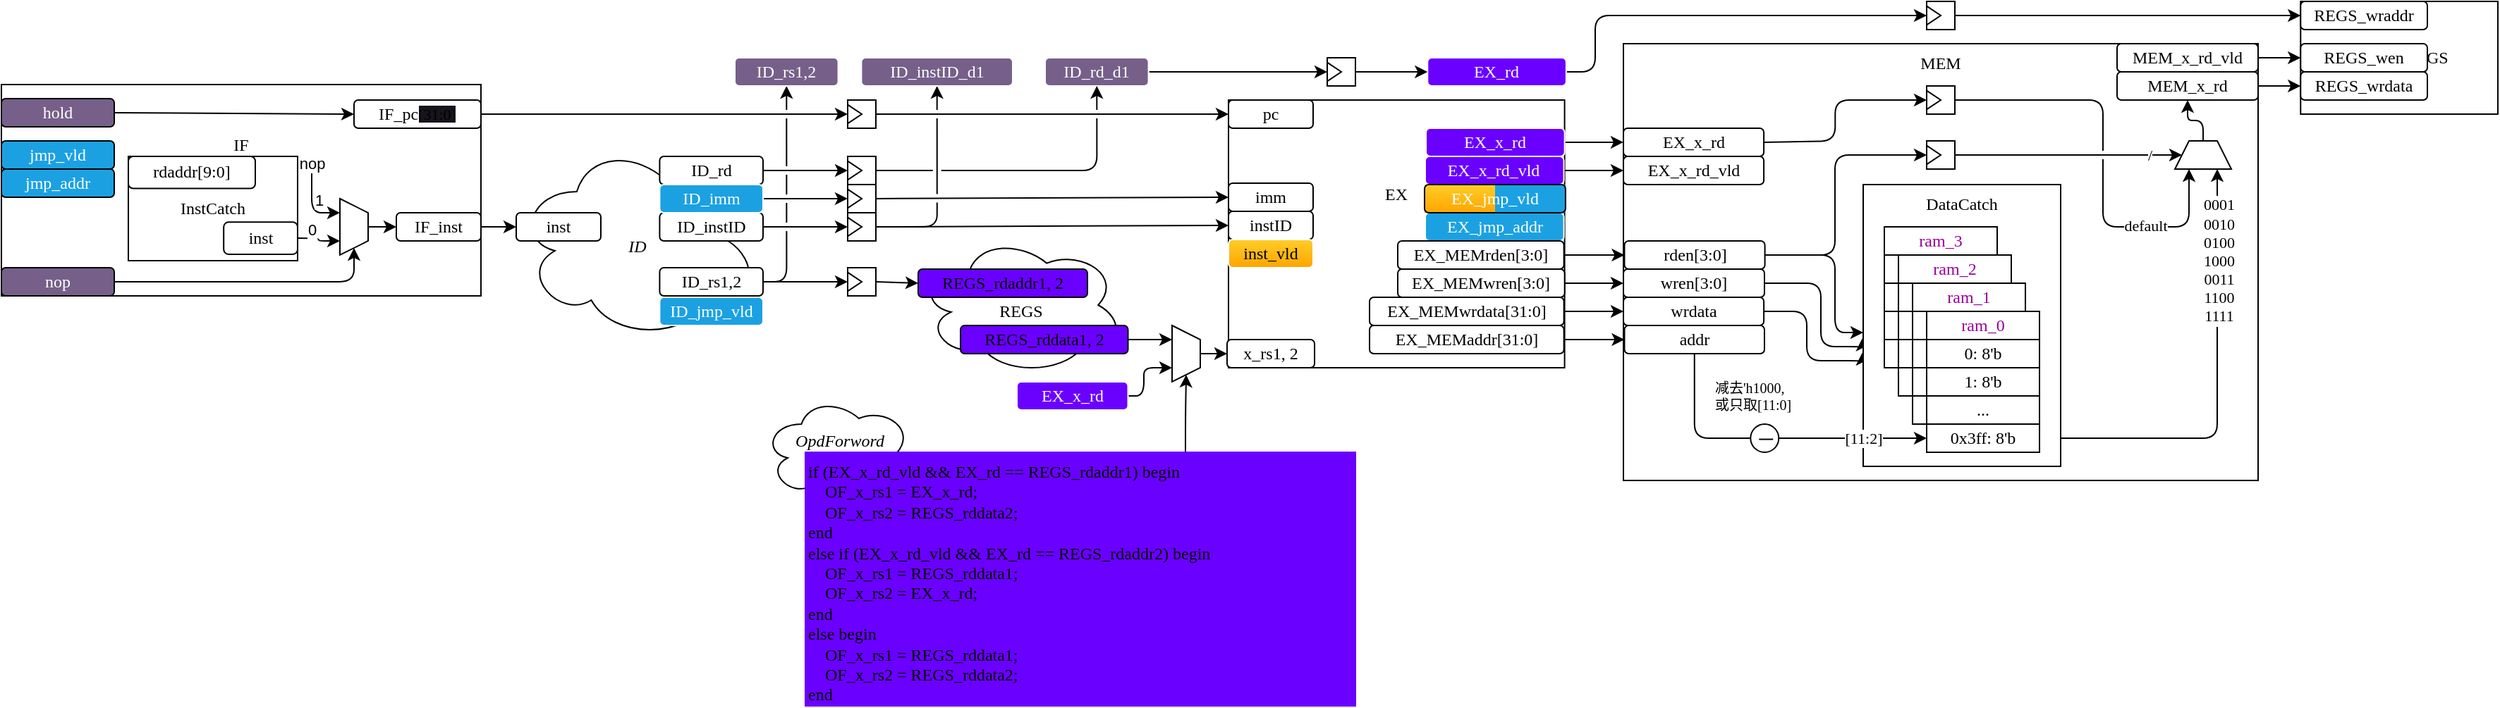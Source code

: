 <mxfile>
    <diagram id="YQ9wzQnn78EDyqOodPP7" name="第 1 页">
        <mxGraphModel dx="1940" dy="973" grid="1" gridSize="10" guides="1" tooltips="1" connect="1" arrows="1" fold="1" page="1" pageScale="1" pageWidth="1920" pageHeight="1200" math="0" shadow="0">
            <root>
                <mxCell id="0"/>
                <mxCell id="1" parent="0"/>
                <mxCell id="464" value="&lt;span style=&quot;font-size: 12px;&quot;&gt;&lt;span&gt;REGS&lt;/span&gt;&lt;br&gt;&lt;/span&gt;" style="ellipse;shape=cloud;whiteSpace=wrap;html=1;hachureGap=4;fontFamily=Fira Code;fontSize=20;verticalAlign=middle;fontStyle=0" parent="1" vertex="1">
                    <mxGeometry x="680" y="386" width="145.85" height="99" as="geometry"/>
                </mxCell>
                <mxCell id="375" value="&lt;span style=&quot;font-size: 12px;&quot;&gt;&lt;i&gt;ID&lt;/i&gt;&lt;br&gt;&lt;/span&gt;" style="ellipse;shape=cloud;whiteSpace=wrap;html=1;hachureGap=4;fontFamily=Fira Code;fontSize=20;verticalAlign=middle;" parent="1" vertex="1">
                    <mxGeometry x="395" y="320" width="171.7" height="140" as="geometry"/>
                </mxCell>
                <mxCell id="214" value="MEM" style="rounded=0;whiteSpace=wrap;html=1;strokeColor=default;fontFamily=Fira Code;fontSize=12;fontColor=default;fillColor=default;verticalAlign=top;" parent="1" vertex="1">
                    <mxGeometry x="1180" y="250" width="450" height="310" as="geometry"/>
                </mxCell>
                <mxCell id="39" value="EX&lt;br&gt;&lt;br&gt;&lt;br&gt;&lt;br&gt;&lt;br&gt;" style="rounded=0;whiteSpace=wrap;html=1;strokeColor=default;fontFamily=Fira Code;fontSize=12;fontColor=default;fillColor=default;" parent="1" vertex="1">
                    <mxGeometry x="900" y="290" width="238.3" height="190" as="geometry"/>
                </mxCell>
                <mxCell id="60" style="edgeStyle=orthogonalEdgeStyle;html=1;exitX=1;exitY=0.5;exitDx=0;exitDy=0;fontFamily=Fira Code;entryX=0;entryY=0.5;entryDx=0;entryDy=0;" parent="1" source="100" target="48" edge="1">
                    <mxGeometry relative="1" as="geometry">
                        <mxPoint x="658.3" y="285" as="sourcePoint"/>
                        <Array as="points"/>
                        <mxPoint x="810" y="300" as="targetPoint"/>
                    </mxGeometry>
                </mxCell>
                <mxCell id="99" value="" style="group;fontFamily=Fira Code;" parent="1" vertex="1" connectable="0">
                    <mxGeometry x="630" y="290" width="20" height="20" as="geometry"/>
                </mxCell>
                <mxCell id="100" value="" style="rounded=0;whiteSpace=wrap;html=1;fontFamily=Fira Code;" parent="99" vertex="1">
                    <mxGeometry width="20" height="20" as="geometry"/>
                </mxCell>
                <mxCell id="101" value="" style="triangle;whiteSpace=wrap;html=1;fontFamily=Fira Code;" parent="99" vertex="1">
                    <mxGeometry y="3.333" width="10" height="13.333" as="geometry"/>
                </mxCell>
                <mxCell id="45" value="x_rs1, 2" style="rounded=1;whiteSpace=wrap;html=1;strokeColor=default;fontFamily=Fira Code;fontSize=12;fontColor=default;fillColor=default;glass=0;shadow=0;" parent="1" vertex="1">
                    <mxGeometry x="898.98" y="460" width="62.04" height="20" as="geometry"/>
                </mxCell>
                <mxCell id="46" value="EX_jmp_addr" style="rounded=1;whiteSpace=wrap;html=1;strokeColor=#FFFFFF;fontFamily=Fira Code;fontSize=12;fontColor=#ffffff;fillColor=#1ba1e2;glass=0;shadow=0;" parent="1" vertex="1">
                    <mxGeometry x="1039.52" y="370" width="98.3" height="20" as="geometry"/>
                </mxCell>
                <mxCell id="291" style="edgeStyle=orthogonalEdgeStyle;html=1;exitX=1;exitY=0.5;exitDx=0;exitDy=0;fontFamily=Fira Code;entryX=0;entryY=0.5;entryDx=0;entryDy=0;" parent="1" source="47" target="290" edge="1">
                    <mxGeometry relative="1" as="geometry">
                        <Array as="points">
                            <mxPoint x="1150" y="340"/>
                            <mxPoint x="1150" y="340"/>
                        </Array>
                        <mxPoint x="1190" y="300" as="targetPoint"/>
                    </mxGeometry>
                </mxCell>
                <mxCell id="47" value="EX_x_rd_vld" style="rounded=1;whiteSpace=wrap;html=1;strokeColor=#FFFFFF;fontFamily=Fira Code;fontSize=12;fontColor=#ffffff;fillColor=#6a00ff;glass=0;shadow=0;" parent="1" vertex="1">
                    <mxGeometry x="1039.48" y="329.98" width="98.3" height="20" as="geometry"/>
                </mxCell>
                <mxCell id="48" value="pc" style="rounded=1;whiteSpace=wrap;html=1;strokeColor=default;fontFamily=Fira Code;fontSize=12;fontColor=default;fillColor=default;glass=0;shadow=0;" parent="1" vertex="1">
                    <mxGeometry x="900" y="290" width="60" height="20" as="geometry"/>
                </mxCell>
                <mxCell id="49" value="instID" style="rounded=1;whiteSpace=wrap;html=1;strokeColor=default;fontFamily=Fira Code;fontSize=12;fontColor=default;fillColor=default;glass=0;shadow=0;" parent="1" vertex="1">
                    <mxGeometry x="900" y="369" width="60" height="20" as="geometry"/>
                </mxCell>
                <mxCell id="50" value="imm" style="rounded=1;whiteSpace=wrap;html=1;strokeColor=default;fontFamily=Fira Code;fontSize=12;fontColor=default;fillColor=default;glass=0;shadow=0;" parent="1" vertex="1">
                    <mxGeometry x="900" y="349" width="60" height="20" as="geometry"/>
                </mxCell>
                <mxCell id="236" style="edgeStyle=orthogonalEdgeStyle;html=1;exitX=1;exitY=0.5;exitDx=0;exitDy=0;entryX=0;entryY=0.5;entryDx=0;entryDy=0;fontSize=10;fontFamily=Fira Code;" parent="1" source="170" target="218" edge="1">
                    <mxGeometry relative="1" as="geometry">
                        <Array as="points"/>
                        <mxPoint x="1189.86" y="460" as="targetPoint"/>
                    </mxGeometry>
                </mxCell>
                <mxCell id="170" value="EX_MEMaddr[31:0]" style="rounded=1;whiteSpace=wrap;html=1;strokeColor=default;fontFamily=Fira Code;fontSize=12;fontColor=default;fillColor=default;glass=0;shadow=0;" parent="1" vertex="1">
                    <mxGeometry x="1000" y="450" width="137.82" height="20" as="geometry"/>
                </mxCell>
                <mxCell id="185" style="edgeStyle=orthogonalEdgeStyle;jumpStyle=gap;html=1;exitX=1;exitY=0.5;exitDx=0;exitDy=0;fontFamily=Fira Code;entryX=0;entryY=0.5;entryDx=0;entryDy=0;" parent="1" source="181" target="200" edge="1">
                    <mxGeometry relative="1" as="geometry">
                        <mxPoint x="1160" y="300" as="targetPoint"/>
                        <Array as="points"/>
                    </mxGeometry>
                </mxCell>
                <mxCell id="181" value="EX_x_rd" style="rounded=1;whiteSpace=wrap;html=1;strokeColor=#FFFFFF;fontFamily=Fira Code;fontSize=12;fontColor=#ffffff;fillColor=#6a00ff;glass=0;shadow=0;" parent="1" vertex="1">
                    <mxGeometry x="1040.04" y="310" width="98.3" height="20" as="geometry"/>
                </mxCell>
                <mxCell id="182" value="" style="group;fontFamily=Fira Code;" parent="1" vertex="1" connectable="0">
                    <mxGeometry x="1395.0" y="220" width="20" height="20" as="geometry"/>
                </mxCell>
                <mxCell id="183" value="" style="rounded=0;whiteSpace=wrap;html=1;fontFamily=Fira Code;" parent="182" vertex="1">
                    <mxGeometry width="20" height="20" as="geometry"/>
                </mxCell>
                <mxCell id="184" value="" style="triangle;whiteSpace=wrap;html=1;fontFamily=Fira Code;" parent="182" vertex="1">
                    <mxGeometry y="3.333" width="10" height="13.333" as="geometry"/>
                </mxCell>
                <mxCell id="313" style="edgeStyle=orthogonalEdgeStyle;jumpStyle=gap;html=1;exitX=1;exitY=0.5;exitDx=0;exitDy=0;entryX=0;entryY=0.5;entryDx=0;entryDy=0;fontFamily=Fira Code;" parent="1" source="200" target="312" edge="1">
                    <mxGeometry relative="1" as="geometry">
                        <Array as="points">
                            <mxPoint x="1330.14" y="319"/>
                            <mxPoint x="1330.14" y="290"/>
                        </Array>
                    </mxGeometry>
                </mxCell>
                <mxCell id="200" value="EX_x_rd" style="rounded=1;whiteSpace=wrap;html=1;strokeColor=default;fontFamily=Fira Code;fontSize=12;fontColor=default;fillColor=default;glass=0;shadow=0;" parent="1" vertex="1">
                    <mxGeometry x="1180.0" y="309.98" width="99.56" height="20" as="geometry"/>
                </mxCell>
                <mxCell id="203" style="edgeStyle=orthogonalEdgeStyle;html=1;exitX=1;exitY=0.5;exitDx=0;exitDy=0;fontFamily=Fira Code;entryX=0;entryY=0.5;entryDx=0;entryDy=0;" parent="1" source="201" target="202" edge="1">
                    <mxGeometry relative="1" as="geometry">
                        <Array as="points">
                            <mxPoint x="1150" y="440"/>
                        </Array>
                        <mxPoint x="1150" y="430" as="targetPoint"/>
                    </mxGeometry>
                </mxCell>
                <mxCell id="201" value="EX_MEMwrdata[31:0]" style="rounded=1;whiteSpace=wrap;html=1;strokeColor=default;fontFamily=Fira Code;fontSize=12;fontColor=default;fillColor=default;glass=0;shadow=0;" parent="1" vertex="1">
                    <mxGeometry x="1000" y="430" width="137.82" height="20" as="geometry"/>
                </mxCell>
                <mxCell id="364" style="edgeStyle=orthogonalEdgeStyle;html=1;exitX=1;exitY=0.5;exitDx=0;exitDy=0;entryX=-0.005;entryY=0.597;entryDx=0;entryDy=0;entryPerimeter=0;" parent="1" source="202" target="337" edge="1">
                    <mxGeometry relative="1" as="geometry">
                        <Array as="points">
                            <mxPoint x="1310.0" y="440"/>
                            <mxPoint x="1310.0" y="475"/>
                        </Array>
                    </mxGeometry>
                </mxCell>
                <mxCell id="202" value="wrdata" style="rounded=1;whiteSpace=wrap;html=1;strokeColor=default;fontFamily=Fira Code;fontSize=12;fontColor=default;fillColor=default;glass=0;shadow=0;" parent="1" vertex="1">
                    <mxGeometry x="1180.0" y="430" width="99.56" height="20" as="geometry"/>
                </mxCell>
                <mxCell id="218" value="addr" style="rounded=1;whiteSpace=wrap;html=1;strokeColor=default;fontFamily=Fira Code;fontSize=12;fontColor=default;fillColor=default;glass=0;shadow=0;" parent="1" vertex="1">
                    <mxGeometry x="1180.74" y="450" width="99.26" height="20" as="geometry"/>
                </mxCell>
                <mxCell id="237" value="减去'h1000,&lt;br&gt;或只取[11:0]&lt;br&gt;" style="text;strokeColor=none;fillColor=none;align=left;verticalAlign=middle;spacingLeft=4;spacingRight=4;overflow=hidden;points=[[0,0.5],[1,0.5]];portConstraint=eastwest;rotatable=0;whiteSpace=wrap;html=1;sketch=0;fontSize=10;fontFamily=Fira Code;" parent="1" vertex="1">
                    <mxGeometry x="1239.14" y="485" width="84" height="30" as="geometry"/>
                </mxCell>
                <mxCell id="363" style="edgeStyle=orthogonalEdgeStyle;html=1;exitX=1;exitY=0.5;exitDx=0;exitDy=0;entryX=-0.005;entryY=0.546;entryDx=0;entryDy=0;entryPerimeter=0;" parent="1" source="288" target="337" edge="1">
                    <mxGeometry relative="1" as="geometry">
                        <Array as="points">
                            <mxPoint x="1320.0" y="420"/>
                            <mxPoint x="1320.0" y="465"/>
                            <mxPoint x="1349.0" y="465"/>
                        </Array>
                    </mxGeometry>
                </mxCell>
                <mxCell id="288" value="wren[3:0]" style="rounded=1;whiteSpace=wrap;html=1;strokeColor=default;fontFamily=Fira Code;fontSize=12;fontColor=default;fillColor=default;glass=0;shadow=0;" parent="1" vertex="1">
                    <mxGeometry x="1180.0" y="410" width="100" height="20" as="geometry"/>
                </mxCell>
                <mxCell id="319" style="edgeStyle=orthogonalEdgeStyle;jumpStyle=gap;html=1;exitX=1;exitY=0.5;exitDx=0;exitDy=0;entryX=0;entryY=0.5;entryDx=0;entryDy=0;fontFamily=Fira Code;" parent="1" source="289" target="305" edge="1">
                    <mxGeometry relative="1" as="geometry">
                        <Array as="points">
                            <mxPoint x="1330.0" y="400"/>
                            <mxPoint x="1330.0" y="329"/>
                        </Array>
                    </mxGeometry>
                </mxCell>
                <mxCell id="361" style="edgeStyle=orthogonalEdgeStyle;html=1;exitX=1;exitY=0.5;exitDx=0;exitDy=0;" parent="1" source="289" target="337" edge="1">
                    <mxGeometry relative="1" as="geometry">
                        <Array as="points">
                            <mxPoint x="1330.0" y="400"/>
                            <mxPoint x="1330.0" y="455"/>
                        </Array>
                    </mxGeometry>
                </mxCell>
                <mxCell id="289" value="rden[3:0]" style="rounded=1;whiteSpace=wrap;html=1;strokeColor=default;fontFamily=Fira Code;fontSize=12;fontColor=default;fillColor=default;glass=0;shadow=0;" parent="1" vertex="1">
                    <mxGeometry x="1180.74" y="390" width="99.56" height="20" as="geometry"/>
                </mxCell>
                <mxCell id="290" value="EX_x_rd_vld" style="rounded=1;whiteSpace=wrap;html=1;strokeColor=default;fontFamily=Fira Code;fontSize=12;fontColor=default;fillColor=default;glass=0;shadow=0;" parent="1" vertex="1">
                    <mxGeometry x="1180.0" y="330" width="99.56" height="20" as="geometry"/>
                </mxCell>
                <mxCell id="298" style="edgeStyle=orthogonalEdgeStyle;html=1;exitX=1;exitY=0.5;exitDx=0;exitDy=0;entryX=0;entryY=0.5;entryDx=0;entryDy=0;fontFamily=Fira Code;" parent="1" source="292" target="288" edge="1">
                    <mxGeometry relative="1" as="geometry">
                        <Array as="points">
                            <mxPoint x="1160" y="420"/>
                            <mxPoint x="1160" y="420"/>
                        </Array>
                    </mxGeometry>
                </mxCell>
                <mxCell id="292" value="EX_MEMwren[3:0]" style="rounded=1;whiteSpace=wrap;html=1;strokeColor=default;fontFamily=Fira Code;fontSize=12;fontColor=default;fillColor=default;glass=0;shadow=0;" parent="1" vertex="1">
                    <mxGeometry x="1020" y="410" width="118.34" height="20" as="geometry"/>
                </mxCell>
                <mxCell id="297" style="edgeStyle=orthogonalEdgeStyle;html=1;exitX=1;exitY=0.5;exitDx=0;exitDy=0;fontFamily=Fira Code;entryX=0;entryY=0.5;entryDx=0;entryDy=0;" parent="1" source="293" target="289" edge="1">
                    <mxGeometry relative="1" as="geometry">
                        <Array as="points">
                            <mxPoint x="1150" y="400"/>
                            <mxPoint x="1150" y="400"/>
                        </Array>
                        <mxPoint x="1259.86" y="400" as="targetPoint"/>
                    </mxGeometry>
                </mxCell>
                <mxCell id="293" value="EX_MEMrden[3:0]" style="rounded=1;whiteSpace=wrap;html=1;strokeColor=default;fontFamily=Fira Code;fontSize=12;fontColor=default;fillColor=default;glass=0;shadow=0;" parent="1" vertex="1">
                    <mxGeometry x="1020" y="390" width="117.82" height="20" as="geometry"/>
                </mxCell>
                <mxCell id="335" style="edgeStyle=orthogonalEdgeStyle;html=1;exitX=1;exitY=0.5;exitDx=0;exitDy=0;entryX=0;entryY=0.5;entryDx=0;entryDy=0;fontFamily=Fira Code;" parent="1" source="299" target="331" edge="1">
                    <mxGeometry relative="1" as="geometry"/>
                </mxCell>
                <mxCell id="299" value="MEM_x_rd_vld" style="rounded=1;whiteSpace=wrap;html=1;strokeColor=default;fontFamily=Fira Code;fontSize=12;fontColor=default;fillColor=default;glass=0;shadow=0;" parent="1" vertex="1">
                    <mxGeometry x="1530" y="250" width="100" height="20" as="geometry"/>
                </mxCell>
                <mxCell id="336" style="edgeStyle=orthogonalEdgeStyle;html=1;exitX=1;exitY=0.5;exitDx=0;exitDy=0;entryX=0;entryY=0.5;entryDx=0;entryDy=0;fontFamily=Fira Code;" parent="1" source="300" target="333" edge="1">
                    <mxGeometry relative="1" as="geometry"/>
                </mxCell>
                <mxCell id="300" value="MEM_x_rd" style="rounded=1;whiteSpace=wrap;html=1;strokeColor=default;fontFamily=Fira Code;fontSize=12;fontColor=default;fillColor=default;glass=0;shadow=0;" parent="1" vertex="1">
                    <mxGeometry x="1530" y="270" width="100" height="20" as="geometry"/>
                </mxCell>
                <mxCell id="322" style="edgeStyle=orthogonalEdgeStyle;jumpStyle=gap;html=1;exitX=0.5;exitY=0;exitDx=0;exitDy=0;entryX=0.5;entryY=1;entryDx=0;entryDy=0;fontFamily=Fira Code;" parent="1" source="301" target="300" edge="1">
                    <mxGeometry relative="1" as="geometry"/>
                </mxCell>
                <mxCell id="301" value="" style="shape=trapezoid;perimeter=trapezoidPerimeter;whiteSpace=wrap;html=1;fixedSize=1;direction=east;size=10;fontFamily=Fira Code;" parent="1" vertex="1">
                    <mxGeometry x="1571.02" y="319" width="40" height="20" as="geometry"/>
                </mxCell>
                <mxCell id="303" value="" style="group;fontFamily=Fira Code;" parent="1" vertex="1" connectable="0">
                    <mxGeometry x="1395.0" y="319" width="20" height="20" as="geometry"/>
                </mxCell>
                <mxCell id="304" value="" style="rounded=0;whiteSpace=wrap;html=1;fontFamily=Fira Code;" parent="303" vertex="1">
                    <mxGeometry width="20" height="20" as="geometry"/>
                </mxCell>
                <mxCell id="305" value="" style="triangle;whiteSpace=wrap;html=1;fontFamily=Fira Code;" parent="303" vertex="1">
                    <mxGeometry y="3.333" width="10" height="13.333" as="geometry"/>
                </mxCell>
                <mxCell id="310" value="" style="group;fontFamily=Fira Code;" parent="1" vertex="1" connectable="0">
                    <mxGeometry x="1395.0" y="280" width="20" height="20" as="geometry"/>
                </mxCell>
                <mxCell id="311" value="" style="rounded=0;whiteSpace=wrap;html=1;fontFamily=Fira Code;" parent="310" vertex="1">
                    <mxGeometry width="20" height="20" as="geometry"/>
                </mxCell>
                <mxCell id="312" value="" style="triangle;whiteSpace=wrap;html=1;fontFamily=Fira Code;" parent="310" vertex="1">
                    <mxGeometry y="3.333" width="10" height="13.333" as="geometry"/>
                </mxCell>
                <mxCell id="330" value="&amp;nbsp; &amp;nbsp; &amp;nbsp; &amp;nbsp; &amp;nbsp; &amp;nbsp; &amp;nbsp;REGS" style="rounded=0;whiteSpace=wrap;html=1;strokeColor=default;fontFamily=Fira Code;fontSize=12;fontColor=default;fillColor=default;" parent="1" vertex="1">
                    <mxGeometry x="1660.14" y="220" width="139.86" height="80" as="geometry"/>
                </mxCell>
                <mxCell id="331" value="REGS_wen" style="rounded=1;whiteSpace=wrap;html=1;strokeColor=default;fontFamily=Fira Code;fontSize=12;fontColor=default;fillColor=default;glass=0;shadow=0;" parent="1" vertex="1">
                    <mxGeometry x="1660.14" y="250" width="89.86" height="20" as="geometry"/>
                </mxCell>
                <mxCell id="332" value="REGS_wraddr" style="rounded=1;whiteSpace=wrap;html=1;strokeColor=default;fontFamily=Fira Code;fontSize=12;fontColor=default;fillColor=default;glass=0;shadow=0;" parent="1" vertex="1">
                    <mxGeometry x="1660.14" y="220" width="89.86" height="20" as="geometry"/>
                </mxCell>
                <mxCell id="333" value="REGS_wrdata" style="rounded=1;whiteSpace=wrap;html=1;strokeColor=default;fontFamily=Fira Code;fontSize=12;fontColor=default;fillColor=default;glass=0;shadow=0;" parent="1" vertex="1">
                    <mxGeometry x="1660.14" y="270" width="89.86" height="20" as="geometry"/>
                </mxCell>
                <mxCell id="334" style="edgeStyle=orthogonalEdgeStyle;html=1;exitX=1;exitY=0.5;exitDx=0;exitDy=0;entryX=0;entryY=0.5;entryDx=0;entryDy=0;fontFamily=Fira Code;" parent="1" source="183" target="332" edge="1">
                    <mxGeometry relative="1" as="geometry">
                        <mxPoint x="1670.0" y="180.333" as="targetPoint"/>
                        <Array as="points">
                            <mxPoint x="1530.14" y="230"/>
                            <mxPoint x="1530.14" y="230"/>
                        </Array>
                    </mxGeometry>
                </mxCell>
                <mxCell id="351" style="edgeStyle=orthogonalEdgeStyle;jumpStyle=gap;html=1;exitX=1;exitY=0.5;exitDx=0;exitDy=0;entryX=0.75;entryY=1;entryDx=0;entryDy=0;fontFamily=Fira Code;" parent="1" source="285" target="301" edge="1">
                    <mxGeometry relative="1" as="geometry"/>
                </mxCell>
                <mxCell id="357" value="0001&lt;br&gt;0010&lt;br&gt;0100&lt;br&gt;1000&lt;br&gt;0011&lt;br&gt;1100&lt;br&gt;1111" style="edgeLabel;html=1;align=center;verticalAlign=middle;resizable=0;points=[];fontFamily=Fira Code;" parent="351" vertex="1" connectable="0">
                    <mxGeometry x="0.594" y="-1" relative="1" as="geometry">
                        <mxPoint as="offset"/>
                    </mxGeometry>
                </mxCell>
                <mxCell id="352" style="edgeStyle=orthogonalEdgeStyle;jumpStyle=gap;html=1;exitX=1;exitY=0.5;exitDx=0;exitDy=0;entryX=0;entryY=0.5;entryDx=0;entryDy=0;fontFamily=Fira Code;" parent="1" source="304" target="301" edge="1">
                    <mxGeometry relative="1" as="geometry"/>
                </mxCell>
                <mxCell id="359" value="/" style="edgeLabel;html=1;align=center;verticalAlign=middle;resizable=0;points=[];fontFamily=Fira Code;" parent="352" vertex="1" connectable="0">
                    <mxGeometry x="0.807" relative="1" as="geometry">
                        <mxPoint x="-8" as="offset"/>
                    </mxGeometry>
                </mxCell>
                <mxCell id="353" style="edgeStyle=orthogonalEdgeStyle;jumpStyle=gap;html=1;exitX=1;exitY=0.5;exitDx=0;exitDy=0;entryX=0.25;entryY=1;entryDx=0;entryDy=0;fontFamily=Fira Code;" parent="1" source="311" target="301" edge="1">
                    <mxGeometry relative="1" as="geometry">
                        <Array as="points">
                            <mxPoint x="1520.0" y="290"/>
                            <mxPoint x="1520.0" y="380"/>
                            <mxPoint x="1581.0" y="380"/>
                        </Array>
                    </mxGeometry>
                </mxCell>
                <mxCell id="356" value="default" style="edgeLabel;html=1;align=center;verticalAlign=middle;resizable=0;points=[];fontFamily=Fira Code;" parent="353" vertex="1" connectable="0">
                    <mxGeometry x="0.601" relative="1" as="geometry">
                        <mxPoint x="-13" y="-1" as="offset"/>
                    </mxGeometry>
                </mxCell>
                <mxCell id="372" style="edgeStyle=orthogonalEdgeStyle;html=1;exitX=1;exitY=0.5;exitDx=0;exitDy=0;entryX=0;entryY=0.5;entryDx=0;entryDy=0;" parent="1" source="108" target="101" edge="1">
                    <mxGeometry relative="1" as="geometry">
                        <mxPoint x="399.86" y="299.942" as="targetPoint"/>
                    </mxGeometry>
                </mxCell>
                <mxCell id="405" style="edgeStyle=orthogonalEdgeStyle;html=1;exitX=1;exitY=0.5;exitDx=0;exitDy=0;entryX=0.25;entryY=1;entryDx=0;entryDy=0;" parent="1" source="33" target="404" edge="1">
                    <mxGeometry relative="1" as="geometry">
                        <mxPoint x="820" y="460" as="targetPoint"/>
                    </mxGeometry>
                </mxCell>
                <mxCell id="406" style="edgeStyle=orthogonalEdgeStyle;html=1;exitX=0.5;exitY=0;exitDx=0;exitDy=0;entryX=0;entryY=0.5;entryDx=0;entryDy=0;" parent="1" source="404" target="45" edge="1">
                    <mxGeometry relative="1" as="geometry"/>
                </mxCell>
                <mxCell id="404" value="" style="shape=trapezoid;perimeter=trapezoidPerimeter;whiteSpace=wrap;html=1;fixedSize=1;direction=south;size=10;fontFamily=Fira Code;" parent="1" vertex="1">
                    <mxGeometry x="860" y="450" width="20" height="40" as="geometry"/>
                </mxCell>
                <mxCell id="415" style="edgeStyle=orthogonalEdgeStyle;html=1;exitX=1;exitY=0.5;exitDx=0;exitDy=0;entryX=0.75;entryY=1;entryDx=0;entryDy=0;" parent="1" source="414" target="404" edge="1">
                    <mxGeometry relative="1" as="geometry">
                        <mxPoint x="820" y="480" as="targetPoint"/>
                        <Array as="points">
                            <mxPoint x="840" y="500"/>
                            <mxPoint x="840" y="480"/>
                        </Array>
                    </mxGeometry>
                </mxCell>
                <mxCell id="419" style="edgeStyle=orthogonalEdgeStyle;html=1;exitX=0.691;exitY=-0.001;exitDx=0;exitDy=0;entryX=1;entryY=0.5;entryDx=0;entryDy=0;fontFamily=Fira Code;exitPerimeter=0;" parent="1" source="416" target="404" edge="1">
                    <mxGeometry relative="1" as="geometry"/>
                </mxCell>
                <mxCell id="414" value="EX_x_rd" style="rounded=1;whiteSpace=wrap;html=1;strokeColor=#FFFFFF;fontFamily=Fira Code;fontSize=12;fontColor=#ffffff;fillColor=#6a00ff;glass=0;shadow=0;" parent="1" vertex="1">
                    <mxGeometry x="750" y="490" width="78.75" height="20" as="geometry"/>
                </mxCell>
                <mxCell id="20" value="inst" style="rounded=1;whiteSpace=wrap;html=1;strokeColor=default;fontFamily=Fira Code;fontSize=12;fontColor=default;fillColor=default;glass=0;shadow=0;" parent="1" vertex="1">
                    <mxGeometry x="395.0" y="370" width="60" height="20" as="geometry"/>
                </mxCell>
                <mxCell id="435" value="inst_vld" style="rounded=1;whiteSpace=wrap;html=1;strokeColor=#FFFFFF;fontFamily=Fira Code;fontSize=12;fillColor=#ffcd28;glass=0;shadow=0;gradientColor=#ffa500;" parent="1" vertex="1">
                    <mxGeometry x="900" y="389" width="60" height="20" as="geometry"/>
                </mxCell>
                <mxCell id="376" value="ID_jmp_vld" style="rounded=1;whiteSpace=wrap;html=1;strokeColor=#FFFFFF;fontFamily=Fira Code;fontSize=12;fontColor=#ffffff;fillColor=#1ba1e2;glass=0;shadow=0;" parent="1" vertex="1">
                    <mxGeometry x="496.7" y="430" width="73.3" height="20" as="geometry"/>
                </mxCell>
                <mxCell id="30" value="REGS_rdaddr1, 2" style="rounded=1;whiteSpace=wrap;html=1;strokeColor=default;fontFamily=Fira Code;fontSize=12;fontColor=default;fillColor=#6a00ff;glass=0;shadow=0;" parent="1" vertex="1">
                    <mxGeometry x="680" y="410" width="120" height="20" as="geometry"/>
                </mxCell>
                <mxCell id="33" value="REGS_rddata1, 2" style="rounded=1;whiteSpace=wrap;html=1;strokeColor=default;fontFamily=Fira Code;fontSize=12;fontColor=default;fillColor=#6a00ff;glass=0;shadow=0;" parent="1" vertex="1">
                    <mxGeometry x="710" y="450" width="118.75" height="20" as="geometry"/>
                </mxCell>
                <mxCell id="468" style="edgeStyle=none;html=1;exitX=1;exitY=0.5;exitDx=0;exitDy=0;entryX=0;entryY=0.5;entryDx=0;entryDy=0;" parent="1" source="21" target="467" edge="1">
                    <mxGeometry relative="1" as="geometry"/>
                </mxCell>
                <mxCell id="21" value="ID_rs1,2" style="rounded=1;whiteSpace=wrap;html=1;strokeColor=default;fontFamily=Fira Code;fontSize=12;fontColor=default;fillColor=default;glass=0;shadow=0;" parent="1" vertex="1">
                    <mxGeometry x="496.7" y="409" width="73.3" height="20" as="geometry"/>
                </mxCell>
                <mxCell id="447" style="edgeStyle=none;html=1;exitX=1;exitY=0.5;exitDx=0;exitDy=0;entryX=0;entryY=0.5;entryDx=0;entryDy=0;jumpStyle=gap;" parent="1" source="22" target="440" edge="1">
                    <mxGeometry relative="1" as="geometry"/>
                </mxCell>
                <mxCell id="22" value="ID_rd" style="rounded=1;whiteSpace=wrap;html=1;strokeColor=default;fontFamily=Fira Code;fontSize=12;fontColor=default;fillColor=default;glass=0;shadow=0;" parent="1" vertex="1">
                    <mxGeometry x="496.7" y="330" width="73.3" height="20" as="geometry"/>
                </mxCell>
                <mxCell id="449" style="edgeStyle=none;html=1;exitX=1;exitY=0.5;exitDx=0;exitDy=0;entryX=0;entryY=0.5;entryDx=0;entryDy=0;jumpStyle=gap;" parent="1" source="24" target="446" edge="1">
                    <mxGeometry relative="1" as="geometry"/>
                </mxCell>
                <mxCell id="24" value="ID_instID" style="rounded=1;whiteSpace=wrap;html=1;strokeColor=default;fontFamily=Fira Code;fontSize=12;fontColor=default;fillColor=default;glass=0;shadow=0;" parent="1" vertex="1">
                    <mxGeometry x="496.7" y="370" width="73.3" height="20" as="geometry"/>
                </mxCell>
                <mxCell id="448" style="edgeStyle=none;html=1;exitX=1;exitY=0.5;exitDx=0;exitDy=0;entryX=0;entryY=0.5;entryDx=0;entryDy=0;jumpStyle=gap;" parent="1" source="25" target="443" edge="1">
                    <mxGeometry relative="1" as="geometry"/>
                </mxCell>
                <mxCell id="25" value="ID_imm" style="rounded=1;whiteSpace=wrap;html=1;strokeColor=#FFFFFF;fontFamily=Fira Code;fontSize=12;fontColor=#ffffff;fillColor=#1ba1e2;glass=0;shadow=0;" parent="1" vertex="1">
                    <mxGeometry x="496.7" y="350" width="73.3" height="20" as="geometry"/>
                </mxCell>
                <mxCell id="438" value="" style="group;fontFamily=Fira Code;" parent="1" vertex="1" connectable="0">
                    <mxGeometry x="630" y="330" width="20" height="20" as="geometry"/>
                </mxCell>
                <mxCell id="439" value="" style="rounded=0;whiteSpace=wrap;html=1;fontFamily=Fira Code;" parent="438" vertex="1">
                    <mxGeometry width="20" height="20" as="geometry"/>
                </mxCell>
                <mxCell id="440" value="" style="triangle;whiteSpace=wrap;html=1;fontFamily=Fira Code;" parent="438" vertex="1">
                    <mxGeometry y="3.333" width="10" height="13.333" as="geometry"/>
                </mxCell>
                <mxCell id="441" value="" style="group;fontFamily=Fira Code;" parent="1" vertex="1" connectable="0">
                    <mxGeometry x="630" y="349.98" width="20" height="20" as="geometry"/>
                </mxCell>
                <mxCell id="442" value="" style="rounded=0;whiteSpace=wrap;html=1;fontFamily=Fira Code;" parent="441" vertex="1">
                    <mxGeometry width="20" height="20" as="geometry"/>
                </mxCell>
                <mxCell id="443" value="" style="triangle;whiteSpace=wrap;html=1;fontFamily=Fira Code;" parent="441" vertex="1">
                    <mxGeometry y="3.333" width="10" height="13.333" as="geometry"/>
                </mxCell>
                <mxCell id="444" value="" style="group;fontFamily=Fira Code;" parent="1" vertex="1" connectable="0">
                    <mxGeometry x="630" y="370" width="20" height="20" as="geometry"/>
                </mxCell>
                <mxCell id="445" value="" style="rounded=0;whiteSpace=wrap;html=1;fontFamily=Fira Code;" parent="444" vertex="1">
                    <mxGeometry width="20" height="20" as="geometry"/>
                </mxCell>
                <mxCell id="446" value="" style="triangle;whiteSpace=wrap;html=1;fontFamily=Fira Code;" parent="444" vertex="1">
                    <mxGeometry y="3.333" width="10" height="13.333" as="geometry"/>
                </mxCell>
                <mxCell id="451" style="edgeStyle=none;html=1;exitX=1;exitY=0.5;exitDx=0;exitDy=0;entryX=0;entryY=0.5;entryDx=0;entryDy=0;" parent="1" source="442" target="50" edge="1">
                    <mxGeometry relative="1" as="geometry"/>
                </mxCell>
                <mxCell id="452" style="edgeStyle=none;html=1;exitX=1;exitY=0.5;exitDx=0;exitDy=0;entryX=0;entryY=0.5;entryDx=0;entryDy=0;" parent="1" source="445" target="49" edge="1">
                    <mxGeometry relative="1" as="geometry"/>
                </mxCell>
                <mxCell id="337" value="DataCatch" style="rounded=0;whiteSpace=wrap;html=1;strokeColor=default;fontFamily=Fira Code;fontSize=12;fontColor=default;fillColor=default;verticalAlign=top;" parent="1" vertex="1">
                    <mxGeometry x="1350" y="350" width="140" height="200" as="geometry"/>
                </mxCell>
                <mxCell id="243" value="" style="group;labelBackgroundColor=default;fillColor=default;fontFamily=Fira Code;" parent="1" vertex="1" connectable="0">
                    <mxGeometry x="1365.0" y="380" width="110" height="160" as="geometry"/>
                </mxCell>
                <mxCell id="231" value="0: 8'b" style="rounded=0;whiteSpace=wrap;html=1;strokeColor=default;fontFamily=Fira Code;fontSize=12;fontColor=default;fillColor=default;glass=0;shadow=0;container=0;labelBackgroundColor=default;" parent="243" vertex="1">
                    <mxGeometry y="20" width="80" height="20" as="geometry"/>
                </mxCell>
                <mxCell id="232" value="1: 8'b" style="rounded=0;whiteSpace=wrap;html=1;strokeColor=default;fontFamily=Fira Code;fontSize=12;fontColor=default;fillColor=default;glass=0;shadow=0;container=0;labelBackgroundColor=default;" parent="243" vertex="1">
                    <mxGeometry y="40" width="80" height="20" as="geometry"/>
                </mxCell>
                <mxCell id="238" value="..." style="rounded=0;whiteSpace=wrap;html=1;strokeColor=default;fontFamily=Fira Code;fontSize=12;fontColor=default;fillColor=default;glass=0;shadow=0;container=0;labelBackgroundColor=default;" parent="243" vertex="1">
                    <mxGeometry y="60" width="80" height="20" as="geometry"/>
                </mxCell>
                <mxCell id="239" value="0xfff: 8'b" style="rounded=0;whiteSpace=wrap;html=1;strokeColor=default;fontFamily=Fira Code;fontSize=12;fontColor=default;fillColor=default;glass=0;shadow=0;container=0;labelBackgroundColor=default;" parent="243" vertex="1">
                    <mxGeometry y="80" width="80" height="20" as="geometry"/>
                </mxCell>
                <mxCell id="242" value="ram_3" style="rounded=0;whiteSpace=wrap;html=1;fontFamily=Fira Code;fontSize=12;fillColor=default;glass=0;shadow=0;container=0;labelBackgroundColor=default;fontColor=#990099;" parent="243" vertex="1">
                    <mxGeometry width="80" height="20" as="geometry"/>
                </mxCell>
                <mxCell id="269" value="" style="group;labelBackgroundColor=default;fillColor=default;fontFamily=Fira Code;" parent="243" vertex="1" connectable="0">
                    <mxGeometry x="10" y="20" width="100" height="140" as="geometry"/>
                </mxCell>
                <mxCell id="270" value="0: 8'b" style="rounded=0;whiteSpace=wrap;html=1;strokeColor=default;fontFamily=Fira Code;fontSize=12;fontColor=default;fillColor=default;glass=0;shadow=0;container=0;labelBackgroundColor=default;" parent="269" vertex="1">
                    <mxGeometry y="20" width="80" height="20" as="geometry"/>
                </mxCell>
                <mxCell id="271" value="1: 8'b" style="rounded=0;whiteSpace=wrap;html=1;strokeColor=default;fontFamily=Fira Code;fontSize=12;fontColor=default;fillColor=default;glass=0;shadow=0;container=0;labelBackgroundColor=default;" parent="269" vertex="1">
                    <mxGeometry y="40" width="80" height="20" as="geometry"/>
                </mxCell>
                <mxCell id="272" value="..." style="rounded=0;whiteSpace=wrap;html=1;strokeColor=default;fontFamily=Fira Code;fontSize=12;fontColor=default;fillColor=default;glass=0;shadow=0;container=0;labelBackgroundColor=default;" parent="269" vertex="1">
                    <mxGeometry y="60" width="80" height="20" as="geometry"/>
                </mxCell>
                <mxCell id="273" value="0xfff: 8'b" style="rounded=0;whiteSpace=wrap;html=1;strokeColor=default;fontFamily=Fira Code;fontSize=12;fontColor=default;fillColor=default;glass=0;shadow=0;container=0;labelBackgroundColor=default;" parent="269" vertex="1">
                    <mxGeometry y="80" width="80" height="20" as="geometry"/>
                </mxCell>
                <mxCell id="274" value="ram_2" style="rounded=0;whiteSpace=wrap;html=1;fontFamily=Fira Code;fontSize=12;fillColor=default;glass=0;shadow=0;container=0;labelBackgroundColor=default;fontColor=#990099;" parent="269" vertex="1">
                    <mxGeometry width="80" height="20" as="geometry"/>
                </mxCell>
                <mxCell id="275" value="" style="group;labelBackgroundColor=default;fillColor=default;fontFamily=Fira Code;" parent="269" vertex="1" connectable="0">
                    <mxGeometry x="10" y="20" width="90" height="120" as="geometry"/>
                </mxCell>
                <mxCell id="276" value="0: 8'b" style="rounded=0;whiteSpace=wrap;html=1;strokeColor=default;fontFamily=Fira Code;fontSize=12;fontColor=default;fillColor=default;glass=0;shadow=0;container=0;labelBackgroundColor=default;" parent="275" vertex="1">
                    <mxGeometry y="20" width="80" height="20" as="geometry"/>
                </mxCell>
                <mxCell id="277" value="1: 8'b" style="rounded=0;whiteSpace=wrap;html=1;strokeColor=default;fontFamily=Fira Code;fontSize=12;fontColor=default;fillColor=default;glass=0;shadow=0;container=0;labelBackgroundColor=default;" parent="275" vertex="1">
                    <mxGeometry y="40" width="80" height="20" as="geometry"/>
                </mxCell>
                <mxCell id="278" value="..." style="rounded=0;whiteSpace=wrap;html=1;strokeColor=default;fontFamily=Fira Code;fontSize=12;fontColor=default;fillColor=default;glass=0;shadow=0;container=0;labelBackgroundColor=default;" parent="275" vertex="1">
                    <mxGeometry y="60" width="80" height="20" as="geometry"/>
                </mxCell>
                <mxCell id="279" value="0xfff: 8'b" style="rounded=0;whiteSpace=wrap;html=1;strokeColor=default;fontFamily=Fira Code;fontSize=12;fontColor=default;fillColor=default;glass=0;shadow=0;container=0;labelBackgroundColor=default;" parent="275" vertex="1">
                    <mxGeometry y="80" width="80" height="20" as="geometry"/>
                </mxCell>
                <mxCell id="280" value="ram_1" style="rounded=0;whiteSpace=wrap;html=1;fontFamily=Fira Code;fontSize=12;fillColor=default;glass=0;shadow=0;container=0;labelBackgroundColor=default;fontColor=#990099;" parent="275" vertex="1">
                    <mxGeometry width="80" height="20" as="geometry"/>
                </mxCell>
                <mxCell id="281" value="" style="group;labelBackgroundColor=default;fillColor=default;fontFamily=Fira Code;" parent="275" vertex="1" connectable="0">
                    <mxGeometry x="10" y="20" width="80" height="100" as="geometry"/>
                </mxCell>
                <mxCell id="282" value="0: 8'b" style="rounded=0;whiteSpace=wrap;html=1;strokeColor=default;fontFamily=Fira Code;fontSize=12;fontColor=default;fillColor=default;glass=0;shadow=0;container=0;labelBackgroundColor=default;" parent="281" vertex="1">
                    <mxGeometry y="20" width="80" height="20" as="geometry"/>
                </mxCell>
                <mxCell id="283" value="1: 8'b" style="rounded=0;whiteSpace=wrap;html=1;strokeColor=default;fontFamily=Fira Code;fontSize=12;fontColor=default;fillColor=default;glass=0;shadow=0;container=0;labelBackgroundColor=default;" parent="281" vertex="1">
                    <mxGeometry y="40" width="80" height="20" as="geometry"/>
                </mxCell>
                <mxCell id="284" value="..." style="rounded=0;whiteSpace=wrap;html=1;strokeColor=default;fontFamily=Fira Code;fontSize=12;fontColor=default;fillColor=default;glass=0;shadow=0;container=0;labelBackgroundColor=default;" parent="281" vertex="1">
                    <mxGeometry y="60" width="80" height="20" as="geometry"/>
                </mxCell>
                <mxCell id="285" value="0x3ff: 8'b" style="rounded=0;whiteSpace=wrap;html=1;strokeColor=default;fontFamily=Fira Code;fontSize=12;fontColor=default;fillColor=default;glass=0;shadow=0;container=0;labelBackgroundColor=default;" parent="281" vertex="1">
                    <mxGeometry y="80" width="80" height="20" as="geometry"/>
                </mxCell>
                <mxCell id="286" value="ram_0" style="rounded=0;whiteSpace=wrap;html=1;fontFamily=Fira Code;fontSize=12;fillColor=default;glass=0;shadow=0;container=0;labelBackgroundColor=default;fontColor=#990099;" parent="281" vertex="1">
                    <mxGeometry width="80" height="20" as="geometry"/>
                </mxCell>
                <mxCell id="315" style="edgeStyle=orthogonalEdgeStyle;jumpStyle=gap;html=1;exitX=0.5;exitY=1;exitDx=0;exitDy=0;entryX=0;entryY=0.5;entryDx=0;entryDy=0;fontFamily=Fira Code;" parent="1" source="218" target="285" edge="1">
                    <mxGeometry relative="1" as="geometry">
                        <Array as="points">
                            <mxPoint x="1230.0" y="530"/>
                        </Array>
                        <mxPoint x="1150.0" y="470" as="targetPoint"/>
                    </mxGeometry>
                </mxCell>
                <mxCell id="324" value="[11:2]" style="edgeLabel;html=1;align=center;verticalAlign=middle;resizable=0;points=[];fontFamily=Fira Code;" parent="315" vertex="1" connectable="0">
                    <mxGeometry x="-0.116" relative="1" as="geometry">
                        <mxPoint x="80" as="offset"/>
                    </mxGeometry>
                </mxCell>
                <mxCell id="458" value="" style="group;fontFamily=Fira Code;" parent="1" vertex="1" connectable="0">
                    <mxGeometry x="1270.14" y="520" width="22" height="22" as="geometry"/>
                </mxCell>
                <mxCell id="459" value="" style="ellipse;whiteSpace=wrap;html=1;aspect=fixed;sketch=0;strokeColor=default;fontSize=10;fontFamily=Fira Code;" parent="458" vertex="1">
                    <mxGeometry width="20" height="20" as="geometry"/>
                </mxCell>
                <mxCell id="460" value="" style="endArrow=none;html=1;fontSize=10;fontFamily=Fira Code;" parent="458" edge="1">
                    <mxGeometry width="50" height="50" relative="1" as="geometry">
                        <mxPoint x="6" y="10.79" as="sourcePoint"/>
                        <mxPoint x="16" y="10.79" as="targetPoint"/>
                    </mxGeometry>
                </mxCell>
                <mxCell id="420" value="&lt;span style=&quot;font-size: 12px;&quot;&gt;OpdForword&lt;br&gt;&lt;br&gt;&lt;/span&gt;" style="ellipse;shape=cloud;whiteSpace=wrap;html=1;hachureGap=4;fontFamily=Fira Code;fontSize=20;fontStyle=2" parent="1" vertex="1">
                    <mxGeometry x="570" y="500" width="108.75" height="80" as="geometry"/>
                </mxCell>
                <mxCell id="416" value="&lt;font face=&quot;Fira Code&quot;&gt;&lt;div&gt;if (EX_x_rd_vld &amp;amp;&amp;amp; EX_rd == REGS_rdaddr1) begin&lt;/div&gt;&lt;div&gt;&amp;nbsp; &amp;nbsp; OF_x_rs1 = EX_x_rd;&lt;/div&gt;&lt;div&gt;&amp;nbsp; &amp;nbsp; OF_x_rs2 = REGS_rddata2;&lt;/div&gt;&lt;div&gt;end&lt;/div&gt;&lt;div&gt;else if (EX_x_rd_vld &amp;amp;&amp;amp; EX_rd == REGS_rdaddr2) begin&lt;/div&gt;&lt;div&gt;&amp;nbsp; &amp;nbsp; OF_x_rs1 = REGS_rddata1;&lt;/div&gt;&lt;div&gt;&amp;nbsp; &amp;nbsp; OF_x_rs2 = EX_x_rd;&lt;/div&gt;&lt;div&gt;end&lt;/div&gt;&lt;div&gt;else begin&lt;/div&gt;&lt;div&gt;&amp;nbsp; &amp;nbsp; OF_x_rs1 = REGS_rddata1;&lt;/div&gt;&lt;div&gt;&amp;nbsp; &amp;nbsp; OF_x_rs2 = REGS_rddata2;&lt;/div&gt;&lt;div&gt;end&lt;/div&gt;&lt;/font&gt;" style="text;html=1;strokeColor=#6a00ff;fillColor=#6a00ff;align=left;verticalAlign=top;whiteSpace=wrap;rounded=0;" parent="1" vertex="1">
                    <mxGeometry x="600" y="540" width="390" height="180" as="geometry"/>
                </mxCell>
                <mxCell id="5" value="&lt;br&gt;&lt;br&gt;IF" style="rounded=0;whiteSpace=wrap;html=1;strokeColor=default;fontFamily=Fira Code;fontSize=12;fontColor=default;fillColor=default;verticalAlign=top;" parent="1" vertex="1">
                    <mxGeometry x="30" y="279" width="340" height="150" as="geometry"/>
                </mxCell>
                <mxCell id="497" style="edgeStyle=orthogonalEdgeStyle;jumpStyle=gap;html=1;exitX=0.5;exitY=0;exitDx=0;exitDy=0;entryX=0;entryY=0.5;entryDx=0;entryDy=0;" parent="1" source="392" target="496" edge="1">
                    <mxGeometry relative="1" as="geometry"/>
                </mxCell>
                <mxCell id="392" value="" style="shape=trapezoid;perimeter=trapezoidPerimeter;whiteSpace=wrap;html=1;fixedSize=1;direction=south;size=10;fontFamily=Fira Code;" parent="1" vertex="1">
                    <mxGeometry x="270" y="360" width="20" height="40" as="geometry"/>
                </mxCell>
                <mxCell id="13" value="IF_jmp_vld" style="rounded=1;whiteSpace=wrap;html=1;strokeColor=none;fontFamily=Fira Code;fontSize=12;fontColor=#ffffff;fillColor=#1ba1e2;glass=0;shadow=0;" parent="1" vertex="1">
                    <mxGeometry x="30" y="319" width="80" height="20" as="geometry"/>
                </mxCell>
                <mxCell id="14" value="jmp_addr" style="rounded=1;whiteSpace=wrap;html=1;strokeColor=default;fontFamily=Fira Code;fontSize=12;fontColor=#ffffff;fillColor=#1ba1e2;glass=0;shadow=0;" parent="1" vertex="1">
                    <mxGeometry x="30" y="339" width="80" height="20" as="geometry"/>
                </mxCell>
                <mxCell id="108" value="IF_pc&lt;span style=&quot;font-size: 11px; background-color: rgb(24, 20, 29);&quot;&gt;[31:0]&lt;/span&gt;" style="rounded=1;whiteSpace=wrap;html=1;strokeColor=default;fontFamily=Fira Code;fontSize=12;fontColor=default;fillColor=default;glass=0;shadow=0;" parent="1" vertex="1">
                    <mxGeometry x="280" y="290" width="90" height="20" as="geometry"/>
                </mxCell>
                <mxCell id="409" style="edgeStyle=orthogonalEdgeStyle;html=1;exitX=1;exitY=0.5;exitDx=0;exitDy=0;entryX=0.75;entryY=1;entryDx=0;entryDy=0;" parent="1" source="9" target="392" edge="1">
                    <mxGeometry relative="1" as="geometry">
                        <mxPoint x="290" y="408.98" as="sourcePoint"/>
                        <Array as="points"/>
                        <mxPoint x="260" y="394" as="targetPoint"/>
                    </mxGeometry>
                </mxCell>
                <mxCell id="413" value="0" style="edgeLabel;html=1;align=center;verticalAlign=middle;resizable=0;points=[];" parent="409" vertex="1" connectable="0">
                    <mxGeometry x="0.585" relative="1" as="geometry">
                        <mxPoint x="-14" y="-8" as="offset"/>
                    </mxGeometry>
                </mxCell>
                <mxCell id="398" style="edgeStyle=orthogonalEdgeStyle;html=1;entryX=0.25;entryY=1;entryDx=0;entryDy=0;" parent="1" target="392" edge="1">
                    <mxGeometry relative="1" as="geometry">
                        <mxPoint x="250" y="339" as="sourcePoint"/>
                        <Array as="points">
                            <mxPoint x="250" y="329"/>
                            <mxPoint x="250" y="374"/>
                        </Array>
                    </mxGeometry>
                </mxCell>
                <mxCell id="399" value="nop" style="edgeLabel;html=1;align=center;verticalAlign=middle;resizable=0;points=[];" parent="398" vertex="1" connectable="0">
                    <mxGeometry x="0.29" relative="1" as="geometry">
                        <mxPoint y="-30" as="offset"/>
                    </mxGeometry>
                </mxCell>
                <mxCell id="412" value="1" style="edgeLabel;html=1;align=center;verticalAlign=middle;resizable=0;points=[];" parent="398" vertex="1" connectable="0">
                    <mxGeometry x="0.169" relative="1" as="geometry">
                        <mxPoint x="5" as="offset"/>
                    </mxGeometry>
                </mxCell>
                <mxCell id="463" style="edgeStyle=orthogonalEdgeStyle;html=1;exitX=1;exitY=0.5;exitDx=0;exitDy=0;entryX=1;entryY=0.5;entryDx=0;entryDy=0;" parent="1" source="400" target="392" edge="1">
                    <mxGeometry relative="1" as="geometry">
                        <mxPoint x="280" y="399" as="targetPoint"/>
                    </mxGeometry>
                </mxCell>
                <mxCell id="400" value="nop" style="rounded=1;whiteSpace=wrap;html=1;strokeColor=default;fontFamily=Fira Code;fontSize=12;fontColor=#ffffff;fillColor=#76608A;glass=0;shadow=0;" parent="1" vertex="1">
                    <mxGeometry x="30" y="409" width="80" height="20" as="geometry"/>
                </mxCell>
                <mxCell id="453" value="" style="group" parent="1" vertex="1" connectable="0">
                    <mxGeometry x="120" y="330" width="120" height="74" as="geometry"/>
                </mxCell>
                <mxCell id="4" value="InstCatch" style="rounded=0;whiteSpace=wrap;html=1;strokeColor=default;fontFamily=Fira Code;fontSize=12;fontColor=default;fillColor=default;verticalAlign=middle;" parent="453" vertex="1">
                    <mxGeometry width="120" height="74" as="geometry"/>
                </mxCell>
                <mxCell id="8" value="rdaddr[9:0]" style="rounded=1;whiteSpace=wrap;html=1;strokeColor=default;fontFamily=Fira Code;fontSize=12;fontColor=default;fillColor=default;glass=0;shadow=0;" parent="453" vertex="1">
                    <mxGeometry width="90" height="22.769" as="geometry"/>
                </mxCell>
                <mxCell id="9" value="inst" style="rounded=1;whiteSpace=wrap;html=1;strokeColor=default;fontFamily=Fira Code;fontSize=12;fontColor=default;fillColor=default;glass=0;shadow=0;" parent="453" vertex="1">
                    <mxGeometry x="67.602" y="46.677" width="52.398" height="22.769" as="geometry"/>
                </mxCell>
                <mxCell id="395" style="edgeStyle=orthogonalEdgeStyle;html=1;exitX=1;exitY=0.5;exitDx=0;exitDy=0;entryX=0;entryY=0.5;entryDx=0;entryDy=0;" parent="1" source="496" target="20" edge="1">
                    <mxGeometry relative="1" as="geometry">
                        <mxPoint x="445" y="380" as="targetPoint"/>
                        <mxPoint x="400" y="380" as="sourcePoint"/>
                        <Array as="points"/>
                    </mxGeometry>
                </mxCell>
                <mxCell id="465" value="" style="group;fontFamily=Fira Code;" parent="1" vertex="1" connectable="0">
                    <mxGeometry x="630" y="409" width="20" height="20" as="geometry"/>
                </mxCell>
                <mxCell id="466" value="" style="rounded=0;whiteSpace=wrap;html=1;fontFamily=Fira Code;" parent="465" vertex="1">
                    <mxGeometry width="20" height="20" as="geometry"/>
                </mxCell>
                <mxCell id="467" value="" style="triangle;whiteSpace=wrap;html=1;fontFamily=Fira Code;" parent="465" vertex="1">
                    <mxGeometry y="3.333" width="10" height="13.333" as="geometry"/>
                </mxCell>
                <mxCell id="469" style="edgeStyle=none;html=1;exitX=1;exitY=0.5;exitDx=0;exitDy=0;entryX=0;entryY=0.5;entryDx=0;entryDy=0;" parent="1" source="466" target="30" edge="1">
                    <mxGeometry relative="1" as="geometry"/>
                </mxCell>
                <mxCell id="471" style="edgeStyle=none;html=1;exitX=1;exitY=0.5;exitDx=0;exitDy=0;entryX=0;entryY=0.5;entryDx=0;entryDy=0;" parent="1" source="470" target="108" edge="1">
                    <mxGeometry relative="1" as="geometry"/>
                </mxCell>
                <mxCell id="470" value="IF_hold" style="rounded=1;whiteSpace=wrap;html=1;strokeColor=none;fontFamily=Fira Code;fontSize=12;fontColor=#ffffff;fillColor=#76608a;glass=0;shadow=0;" parent="1" vertex="1">
                    <mxGeometry x="30" y="289" width="80" height="20" as="geometry"/>
                </mxCell>
                <mxCell id="473" style="edgeStyle=orthogonalEdgeStyle;html=1;exitX=1;exitY=0.5;exitDx=0;exitDy=0;jumpStyle=gap;entryX=0.5;entryY=1;entryDx=0;entryDy=0;" parent="1" source="21" target="475" edge="1">
                    <mxGeometry relative="1" as="geometry">
                        <mxPoint x="590" y="260" as="targetPoint"/>
                    </mxGeometry>
                </mxCell>
                <mxCell id="475" value="ID_rs1,2" style="rounded=1;whiteSpace=wrap;html=1;strokeColor=#FFFFFF;fontFamily=Fira Code;fontSize=12;fontColor=#ffffff;fillColor=#76608a;glass=0;shadow=0;" parent="1" vertex="1">
                    <mxGeometry x="550" y="260" width="73.3" height="20" as="geometry"/>
                </mxCell>
                <mxCell id="480" style="edgeStyle=orthogonalEdgeStyle;jumpStyle=gap;html=1;exitX=1;exitY=0.5;exitDx=0;exitDy=0;entryX=0;entryY=0.5;entryDx=0;entryDy=0;" parent="1" source="476" target="383" edge="1">
                    <mxGeometry relative="1" as="geometry"/>
                </mxCell>
                <mxCell id="476" value="ID_rd_d1" style="rounded=1;whiteSpace=wrap;html=1;strokeColor=#FFFFFF;fontFamily=Fira Code;fontSize=12;fontColor=#ffffff;fillColor=#76608a;glass=0;shadow=0;" parent="1" vertex="1">
                    <mxGeometry x="770" y="260" width="73.3" height="20" as="geometry"/>
                </mxCell>
                <mxCell id="477" value="" style="group" parent="1" vertex="1" connectable="0">
                    <mxGeometry x="970" y="260" width="20" height="20" as="geometry"/>
                </mxCell>
                <mxCell id="383" value="" style="rounded=0;whiteSpace=wrap;html=1;fontFamily=Fira Code;" parent="477" vertex="1">
                    <mxGeometry width="20" height="20" as="geometry"/>
                </mxCell>
                <mxCell id="384" value="" style="triangle;whiteSpace=wrap;html=1;fontFamily=Fira Code;" parent="477" vertex="1">
                    <mxGeometry y="3.333" width="10" height="13.333" as="geometry"/>
                </mxCell>
                <mxCell id="481" style="edgeStyle=orthogonalEdgeStyle;jumpStyle=gap;html=1;exitX=1;exitY=0.5;exitDx=0;exitDy=0;entryX=0;entryY=0.5;entryDx=0;entryDy=0;" parent="1" source="490" target="184" edge="1">
                    <mxGeometry relative="1" as="geometry">
                        <Array as="points">
                            <mxPoint x="1160" y="270"/>
                            <mxPoint x="1160" y="230"/>
                        </Array>
                        <mxPoint x="1125.84" y="270" as="sourcePoint"/>
                    </mxGeometry>
                </mxCell>
                <mxCell id="490" value="EX_rd" style="rounded=1;whiteSpace=wrap;html=1;strokeColor=#FFFFFF;fontFamily=Fira Code;fontSize=12;fontColor=#ffffff;fillColor=#6a00ff;glass=0;shadow=0;" parent="1" vertex="1">
                    <mxGeometry x="1041.14" y="260" width="98.3" height="20" as="geometry"/>
                </mxCell>
                <mxCell id="491" style="edgeStyle=orthogonalEdgeStyle;html=1;exitX=1;exitY=0.5;exitDx=0;exitDy=0;entryX=0;entryY=0.5;entryDx=0;entryDy=0;" parent="1" source="383" target="490" edge="1">
                    <mxGeometry relative="1" as="geometry"/>
                </mxCell>
                <mxCell id="492" style="edgeStyle=orthogonalEdgeStyle;html=1;exitX=1;exitY=0.5;exitDx=0;exitDy=0;jumpStyle=gap;entryX=0.5;entryY=1;entryDx=0;entryDy=0;" parent="1" source="445" target="493" edge="1">
                    <mxGeometry relative="1" as="geometry">
                        <mxPoint x="680" y="280" as="targetPoint"/>
                    </mxGeometry>
                </mxCell>
                <mxCell id="493" value="ID_instID_d1" style="rounded=1;whiteSpace=wrap;html=1;strokeColor=#FFFFFF;fontFamily=Fira Code;fontSize=12;fontColor=#ffffff;fillColor=#76608a;glass=0;shadow=0;" parent="1" vertex="1">
                    <mxGeometry x="639.7" y="260" width="107.3" height="20" as="geometry"/>
                </mxCell>
                <mxCell id="494" style="edgeStyle=orthogonalEdgeStyle;jumpStyle=gap;html=1;exitX=1;exitY=0.5;exitDx=0;exitDy=0;entryX=0.5;entryY=1;entryDx=0;entryDy=0;" parent="1" source="439" target="476" edge="1">
                    <mxGeometry relative="1" as="geometry"/>
                </mxCell>
                <mxCell id="496" value="IF_inst" style="rounded=1;whiteSpace=wrap;html=1;strokeColor=default;fontFamily=Fira Code;fontSize=12;fontColor=default;fillColor=default;glass=0;shadow=0;" parent="1" vertex="1">
                    <mxGeometry x="310" y="370" width="60" height="20" as="geometry"/>
                </mxCell>
                <mxCell id="498" value="hold" style="rounded=1;whiteSpace=wrap;html=1;strokeColor=default;fontFamily=Fira Code;fontSize=12;fontColor=#ffffff;fillColor=#76608a;glass=0;shadow=0;" parent="1" vertex="1">
                    <mxGeometry x="30" y="289" width="80" height="20" as="geometry"/>
                </mxCell>
                <mxCell id="499" value="jmp_vld" style="rounded=1;whiteSpace=wrap;html=1;strokeColor=default;fontFamily=Fira Code;fontSize=12;fontColor=#ffffff;fillColor=#1ba1e2;glass=0;shadow=0;" parent="1" vertex="1">
                    <mxGeometry x="30" y="319" width="80" height="20" as="geometry"/>
                </mxCell>
                <mxCell id="503" value="" style="group" parent="1" vertex="1" connectable="0">
                    <mxGeometry x="1039" y="345" width="99.96" height="30" as="geometry"/>
                </mxCell>
                <mxCell id="482" value="" style="rounded=0;whiteSpace=wrap;html=1;strokeColor=none;fontFamily=Fira Code;fontSize=12;fontColor=#ffffff;fillColor=#1ba1e2;glass=0;shadow=0;" parent="503" vertex="1">
                    <mxGeometry x="49.96" y="5" width="50" height="20" as="geometry"/>
                </mxCell>
                <mxCell id="486" value="" style="rounded=0;whiteSpace=wrap;html=1;strokeColor=none;fontFamily=Fira Code;fontSize=12;fillColor=#ffcd28;glass=0;shadow=0;gradientColor=#ffa500;" parent="503" vertex="1">
                    <mxGeometry y="5" width="49.96" height="20" as="geometry"/>
                </mxCell>
                <mxCell id="484" value="&lt;span style=&quot;color: rgb(255, 255, 255); font-family: &amp;quot;Fira Code&amp;quot;;&quot;&gt;EX_jmp_vld&lt;/span&gt;" style="text;fillColor=none;align=center;verticalAlign=middle;rounded=0;labelBackgroundColor=none;whiteSpace=wrap;html=1;" parent="503" vertex="1">
                    <mxGeometry x="19.98" width="60" height="30" as="geometry"/>
                </mxCell>
                <mxCell id="487" value="" style="group;strokeColor=default;container=0;rounded=1;" parent="503" vertex="1" connectable="0">
                    <mxGeometry y="5" width="99.96" height="20" as="geometry"/>
                </mxCell>
            </root>
        </mxGraphModel>
    </diagram>
</mxfile>
